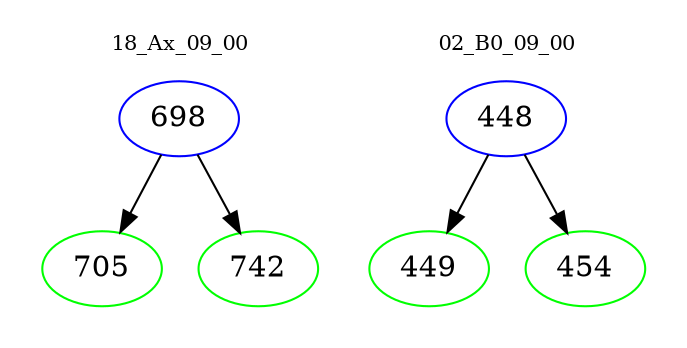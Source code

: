 digraph{
subgraph cluster_0 {
color = white
label = "18_Ax_09_00";
fontsize=10;
T0_698 [label="698", color="blue"]
T0_698 -> T0_705 [color="black"]
T0_705 [label="705", color="green"]
T0_698 -> T0_742 [color="black"]
T0_742 [label="742", color="green"]
}
subgraph cluster_1 {
color = white
label = "02_B0_09_00";
fontsize=10;
T1_448 [label="448", color="blue"]
T1_448 -> T1_449 [color="black"]
T1_449 [label="449", color="green"]
T1_448 -> T1_454 [color="black"]
T1_454 [label="454", color="green"]
}
}
